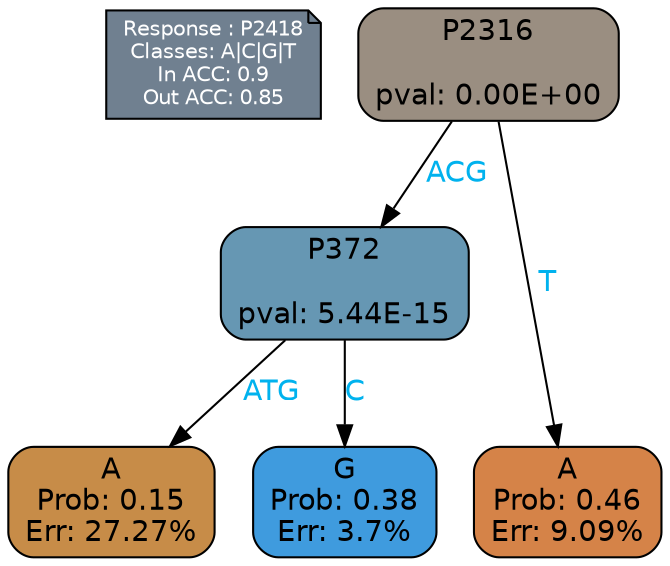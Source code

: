 digraph Tree {
node [shape=box, style="filled, rounded", color="black", fontname=helvetica] ;
graph [ranksep=equally, splines=polylines, bgcolor=transparent, dpi=600] ;
edge [fontname=helvetica] ;
LEGEND [label="Response : P2418
Classes: A|C|G|T
In ACC: 0.9
Out ACC: 0.85
",shape=note,align=left,style=filled,fillcolor="slategray",fontcolor="white",fontsize=10];1 [label="P2316

pval: 0.00E+00", fillcolor="#9a8e81"] ;
2 [label="P372

pval: 5.44E-15", fillcolor="#6697b3"] ;
3 [label="A
Prob: 0.15
Err: 27.27%", fillcolor="#c78c48"] ;
4 [label="G
Prob: 0.38
Err: 3.7%", fillcolor="#3f9bde"] ;
5 [label="A
Prob: 0.46
Err: 9.09%", fillcolor="#d58348"] ;
1 -> 2 [label="ACG",fontcolor=deepskyblue2] ;
1 -> 5 [label="T",fontcolor=deepskyblue2] ;
2 -> 3 [label="ATG",fontcolor=deepskyblue2] ;
2 -> 4 [label="C",fontcolor=deepskyblue2] ;
{rank = same; 3;4;5;}{rank = same; LEGEND;1;}}